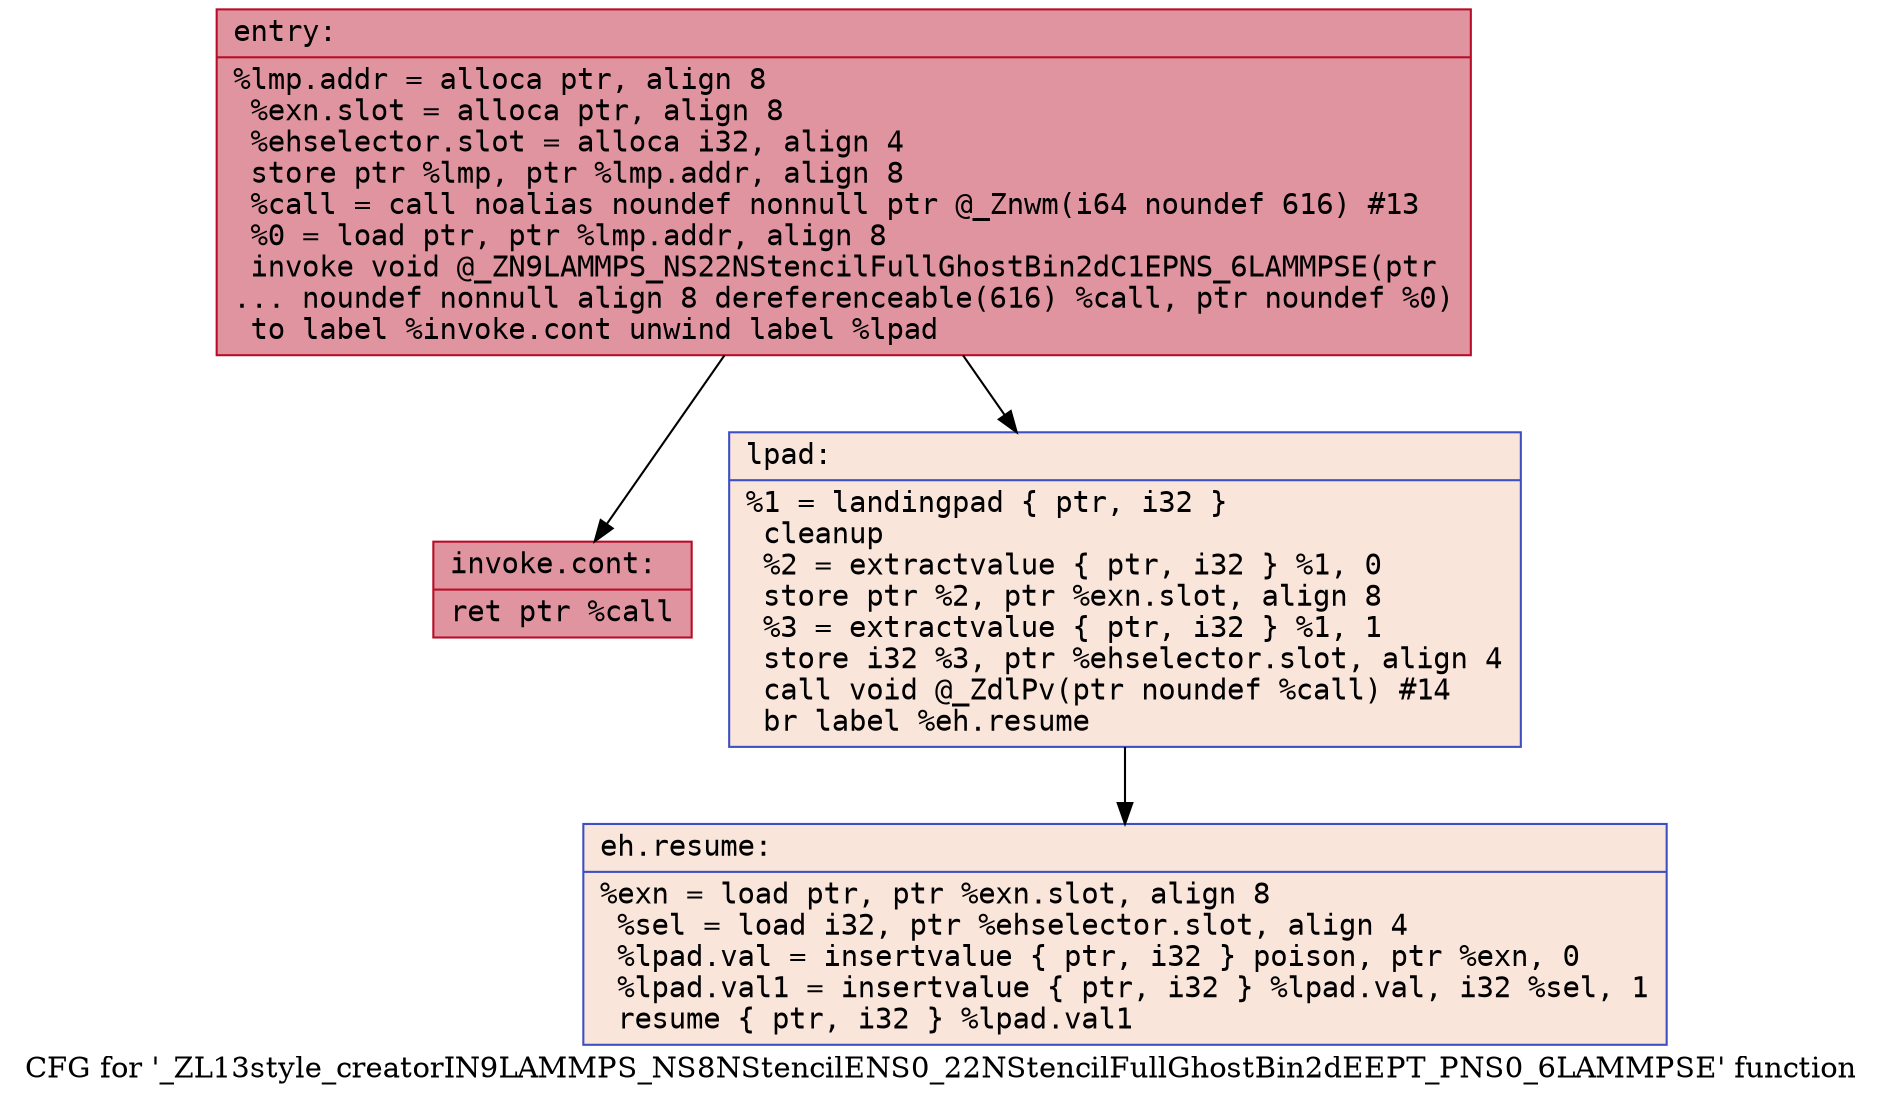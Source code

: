 digraph "CFG for '_ZL13style_creatorIN9LAMMPS_NS8NStencilENS0_22NStencilFullGhostBin2dEEPT_PNS0_6LAMMPSE' function" {
	label="CFG for '_ZL13style_creatorIN9LAMMPS_NS8NStencilENS0_22NStencilFullGhostBin2dEEPT_PNS0_6LAMMPSE' function";

	Node0x5563bdef4330 [shape=record,color="#b70d28ff", style=filled, fillcolor="#b70d2870" fontname="Courier",label="{entry:\l|  %lmp.addr = alloca ptr, align 8\l  %exn.slot = alloca ptr, align 8\l  %ehselector.slot = alloca i32, align 4\l  store ptr %lmp, ptr %lmp.addr, align 8\l  %call = call noalias noundef nonnull ptr @_Znwm(i64 noundef 616) #13\l  %0 = load ptr, ptr %lmp.addr, align 8\l  invoke void @_ZN9LAMMPS_NS22NStencilFullGhostBin2dC1EPNS_6LAMMPSE(ptr\l... noundef nonnull align 8 dereferenceable(616) %call, ptr noundef %0)\l          to label %invoke.cont unwind label %lpad\l}"];
	Node0x5563bdef4330 -> Node0x5563bdef4740[tooltip="entry -> invoke.cont\nProbability 100.00%" ];
	Node0x5563bdef4330 -> Node0x5563bdef47c0[tooltip="entry -> lpad\nProbability 0.00%" ];
	Node0x5563bdef4740 [shape=record,color="#b70d28ff", style=filled, fillcolor="#b70d2870" fontname="Courier",label="{invoke.cont:\l|  ret ptr %call\l}"];
	Node0x5563bdef47c0 [shape=record,color="#3d50c3ff", style=filled, fillcolor="#f4c5ad70" fontname="Courier",label="{lpad:\l|  %1 = landingpad \{ ptr, i32 \}\l          cleanup\l  %2 = extractvalue \{ ptr, i32 \} %1, 0\l  store ptr %2, ptr %exn.slot, align 8\l  %3 = extractvalue \{ ptr, i32 \} %1, 1\l  store i32 %3, ptr %ehselector.slot, align 4\l  call void @_ZdlPv(ptr noundef %call) #14\l  br label %eh.resume\l}"];
	Node0x5563bdef47c0 -> Node0x5563bdef4e90[tooltip="lpad -> eh.resume\nProbability 100.00%" ];
	Node0x5563bdef4e90 [shape=record,color="#3d50c3ff", style=filled, fillcolor="#f4c5ad70" fontname="Courier",label="{eh.resume:\l|  %exn = load ptr, ptr %exn.slot, align 8\l  %sel = load i32, ptr %ehselector.slot, align 4\l  %lpad.val = insertvalue \{ ptr, i32 \} poison, ptr %exn, 0\l  %lpad.val1 = insertvalue \{ ptr, i32 \} %lpad.val, i32 %sel, 1\l  resume \{ ptr, i32 \} %lpad.val1\l}"];
}
